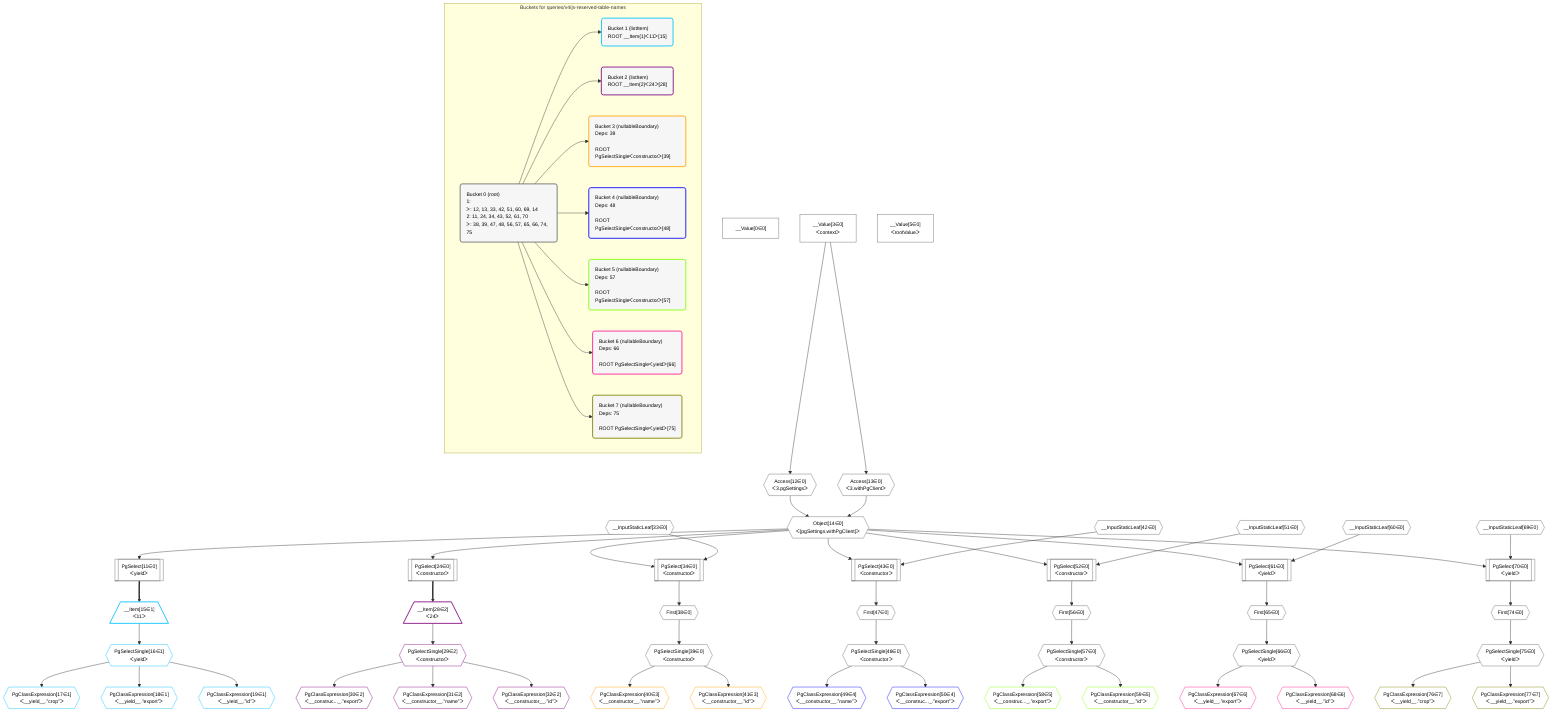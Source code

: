 %%{init: {'themeVariables': { 'fontSize': '12px'}}}%%
graph TD
    classDef path fill:#eee,stroke:#000,color:#000
    classDef plan fill:#fff,stroke-width:1px,color:#000
    classDef itemplan fill:#fff,stroke-width:2px,color:#000
    classDef unbatchedplan fill:#dff,stroke-width:1px,color:#000
    classDef sideeffectplan fill:#fcc,stroke-width:2px,color:#000
    classDef bucket fill:#f6f6f6,color:#000,stroke-width:2px,text-align:left


    %% define steps
    __Value0["__Value[0∈0]"]:::plan
    __Value3["__Value[3∈0]<br />ᐸcontextᐳ"]:::plan
    __Value5["__Value[5∈0]<br />ᐸrootValueᐳ"]:::plan
    Access12{{"Access[12∈0]<br />ᐸ3.pgSettingsᐳ"}}:::plan
    Access13{{"Access[13∈0]<br />ᐸ3.withPgClientᐳ"}}:::plan
    Object14{{"Object[14∈0]<br />ᐸ{pgSettings,withPgClient}ᐳ"}}:::plan
    PgSelect11[["PgSelect[11∈0]<br />ᐸyieldᐳ"]]:::plan
    __Item15[/"__Item[15∈1]<br />ᐸ11ᐳ"\]:::itemplan
    PgSelectSingle16{{"PgSelectSingle[16∈1]<br />ᐸyieldᐳ"}}:::plan
    PgClassExpression17{{"PgClassExpression[17∈1]<br />ᐸ__yield__.”crop”ᐳ"}}:::plan
    PgClassExpression18{{"PgClassExpression[18∈1]<br />ᐸ__yield__.”export”ᐳ"}}:::plan
    PgClassExpression19{{"PgClassExpression[19∈1]<br />ᐸ__yield__.”id”ᐳ"}}:::plan
    PgSelect24[["PgSelect[24∈0]<br />ᐸconstructorᐳ"]]:::plan
    __Item28[/"__Item[28∈2]<br />ᐸ24ᐳ"\]:::itemplan
    PgSelectSingle29{{"PgSelectSingle[29∈2]<br />ᐸconstructorᐳ"}}:::plan
    PgClassExpression30{{"PgClassExpression[30∈2]<br />ᐸ__construc..._.”export”ᐳ"}}:::plan
    PgClassExpression31{{"PgClassExpression[31∈2]<br />ᐸ__constructor__.”name”ᐳ"}}:::plan
    PgClassExpression32{{"PgClassExpression[32∈2]<br />ᐸ__constructor__.”id”ᐳ"}}:::plan
    __InputStaticLeaf33{{"__InputStaticLeaf[33∈0]"}}:::plan
    PgSelect34[["PgSelect[34∈0]<br />ᐸconstructorᐳ"]]:::plan
    First38{{"First[38∈0]"}}:::plan
    PgSelectSingle39{{"PgSelectSingle[39∈0]<br />ᐸconstructorᐳ"}}:::plan
    PgClassExpression40{{"PgClassExpression[40∈3]<br />ᐸ__constructor__.”name”ᐳ"}}:::plan
    PgClassExpression41{{"PgClassExpression[41∈3]<br />ᐸ__constructor__.”id”ᐳ"}}:::plan
    __InputStaticLeaf42{{"__InputStaticLeaf[42∈0]"}}:::plan
    PgSelect43[["PgSelect[43∈0]<br />ᐸconstructorᐳ"]]:::plan
    First47{{"First[47∈0]"}}:::plan
    PgSelectSingle48{{"PgSelectSingle[48∈0]<br />ᐸconstructorᐳ"}}:::plan
    PgClassExpression49{{"PgClassExpression[49∈4]<br />ᐸ__constructor__.”name”ᐳ"}}:::plan
    PgClassExpression50{{"PgClassExpression[50∈4]<br />ᐸ__construc..._.”export”ᐳ"}}:::plan
    __InputStaticLeaf51{{"__InputStaticLeaf[51∈0]"}}:::plan
    PgSelect52[["PgSelect[52∈0]<br />ᐸconstructorᐳ"]]:::plan
    First56{{"First[56∈0]"}}:::plan
    PgSelectSingle57{{"PgSelectSingle[57∈0]<br />ᐸconstructorᐳ"}}:::plan
    PgClassExpression58{{"PgClassExpression[58∈5]<br />ᐸ__construc..._.”export”ᐳ"}}:::plan
    PgClassExpression59{{"PgClassExpression[59∈5]<br />ᐸ__constructor__.”id”ᐳ"}}:::plan
    __InputStaticLeaf60{{"__InputStaticLeaf[60∈0]"}}:::plan
    PgSelect61[["PgSelect[61∈0]<br />ᐸyieldᐳ"]]:::plan
    First65{{"First[65∈0]"}}:::plan
    PgSelectSingle66{{"PgSelectSingle[66∈0]<br />ᐸyieldᐳ"}}:::plan
    PgClassExpression67{{"PgClassExpression[67∈6]<br />ᐸ__yield__.”export”ᐳ"}}:::plan
    PgClassExpression68{{"PgClassExpression[68∈6]<br />ᐸ__yield__.”id”ᐳ"}}:::plan
    __InputStaticLeaf69{{"__InputStaticLeaf[69∈0]"}}:::plan
    PgSelect70[["PgSelect[70∈0]<br />ᐸyieldᐳ"]]:::plan
    First74{{"First[74∈0]"}}:::plan
    PgSelectSingle75{{"PgSelectSingle[75∈0]<br />ᐸyieldᐳ"}}:::plan
    PgClassExpression76{{"PgClassExpression[76∈7]<br />ᐸ__yield__.”crop”ᐳ"}}:::plan
    PgClassExpression77{{"PgClassExpression[77∈7]<br />ᐸ__yield__.”export”ᐳ"}}:::plan

    %% plan dependencies
    __Value3 --> Access12
    __Value3 --> Access13
    Access12 & Access13 --> Object14
    Object14 --> PgSelect11
    PgSelect11 ==> __Item15
    __Item15 --> PgSelectSingle16
    PgSelectSingle16 --> PgClassExpression17
    PgSelectSingle16 --> PgClassExpression18
    PgSelectSingle16 --> PgClassExpression19
    Object14 --> PgSelect24
    PgSelect24 ==> __Item28
    __Item28 --> PgSelectSingle29
    PgSelectSingle29 --> PgClassExpression30
    PgSelectSingle29 --> PgClassExpression31
    PgSelectSingle29 --> PgClassExpression32
    Object14 & __InputStaticLeaf33 --> PgSelect34
    PgSelect34 --> First38
    First38 --> PgSelectSingle39
    PgSelectSingle39 --> PgClassExpression40
    PgSelectSingle39 --> PgClassExpression41
    Object14 & __InputStaticLeaf42 --> PgSelect43
    PgSelect43 --> First47
    First47 --> PgSelectSingle48
    PgSelectSingle48 --> PgClassExpression49
    PgSelectSingle48 --> PgClassExpression50
    Object14 & __InputStaticLeaf51 --> PgSelect52
    PgSelect52 --> First56
    First56 --> PgSelectSingle57
    PgSelectSingle57 --> PgClassExpression58
    PgSelectSingle57 --> PgClassExpression59
    Object14 & __InputStaticLeaf60 --> PgSelect61
    PgSelect61 --> First65
    First65 --> PgSelectSingle66
    PgSelectSingle66 --> PgClassExpression67
    PgSelectSingle66 --> PgClassExpression68
    Object14 & __InputStaticLeaf69 --> PgSelect70
    PgSelect70 --> First74
    First74 --> PgSelectSingle75
    PgSelectSingle75 --> PgClassExpression76
    PgSelectSingle75 --> PgClassExpression77

    subgraph "Buckets for queries/v4/js-reserved-table-names"
    Bucket0("Bucket 0 (root)<br />1: <br />ᐳ: 12, 13, 33, 42, 51, 60, 69, 14<br />2: 11, 24, 34, 43, 52, 61, 70<br />ᐳ: 38, 39, 47, 48, 56, 57, 65, 66, 74, 75"):::bucket
    classDef bucket0 stroke:#696969
    class Bucket0,__Value0,__Value3,__Value5,PgSelect11,Access12,Access13,Object14,PgSelect24,__InputStaticLeaf33,PgSelect34,First38,PgSelectSingle39,__InputStaticLeaf42,PgSelect43,First47,PgSelectSingle48,__InputStaticLeaf51,PgSelect52,First56,PgSelectSingle57,__InputStaticLeaf60,PgSelect61,First65,PgSelectSingle66,__InputStaticLeaf69,PgSelect70,First74,PgSelectSingle75 bucket0
    Bucket1("Bucket 1 (listItem)<br />ROOT __Item{1}ᐸ11ᐳ[15]"):::bucket
    classDef bucket1 stroke:#00bfff
    class Bucket1,__Item15,PgSelectSingle16,PgClassExpression17,PgClassExpression18,PgClassExpression19 bucket1
    Bucket2("Bucket 2 (listItem)<br />ROOT __Item{2}ᐸ24ᐳ[28]"):::bucket
    classDef bucket2 stroke:#7f007f
    class Bucket2,__Item28,PgSelectSingle29,PgClassExpression30,PgClassExpression31,PgClassExpression32 bucket2
    Bucket3("Bucket 3 (nullableBoundary)<br />Deps: 39<br /><br />ROOT PgSelectSingleᐸconstructorᐳ[39]"):::bucket
    classDef bucket3 stroke:#ffa500
    class Bucket3,PgClassExpression40,PgClassExpression41 bucket3
    Bucket4("Bucket 4 (nullableBoundary)<br />Deps: 48<br /><br />ROOT PgSelectSingleᐸconstructorᐳ[48]"):::bucket
    classDef bucket4 stroke:#0000ff
    class Bucket4,PgClassExpression49,PgClassExpression50 bucket4
    Bucket5("Bucket 5 (nullableBoundary)<br />Deps: 57<br /><br />ROOT PgSelectSingleᐸconstructorᐳ[57]"):::bucket
    classDef bucket5 stroke:#7fff00
    class Bucket5,PgClassExpression58,PgClassExpression59 bucket5
    Bucket6("Bucket 6 (nullableBoundary)<br />Deps: 66<br /><br />ROOT PgSelectSingleᐸyieldᐳ[66]"):::bucket
    classDef bucket6 stroke:#ff1493
    class Bucket6,PgClassExpression67,PgClassExpression68 bucket6
    Bucket7("Bucket 7 (nullableBoundary)<br />Deps: 75<br /><br />ROOT PgSelectSingleᐸyieldᐳ[75]"):::bucket
    classDef bucket7 stroke:#808000
    class Bucket7,PgClassExpression76,PgClassExpression77 bucket7
    Bucket0 --> Bucket1 & Bucket2 & Bucket3 & Bucket4 & Bucket5 & Bucket6 & Bucket7
    end
